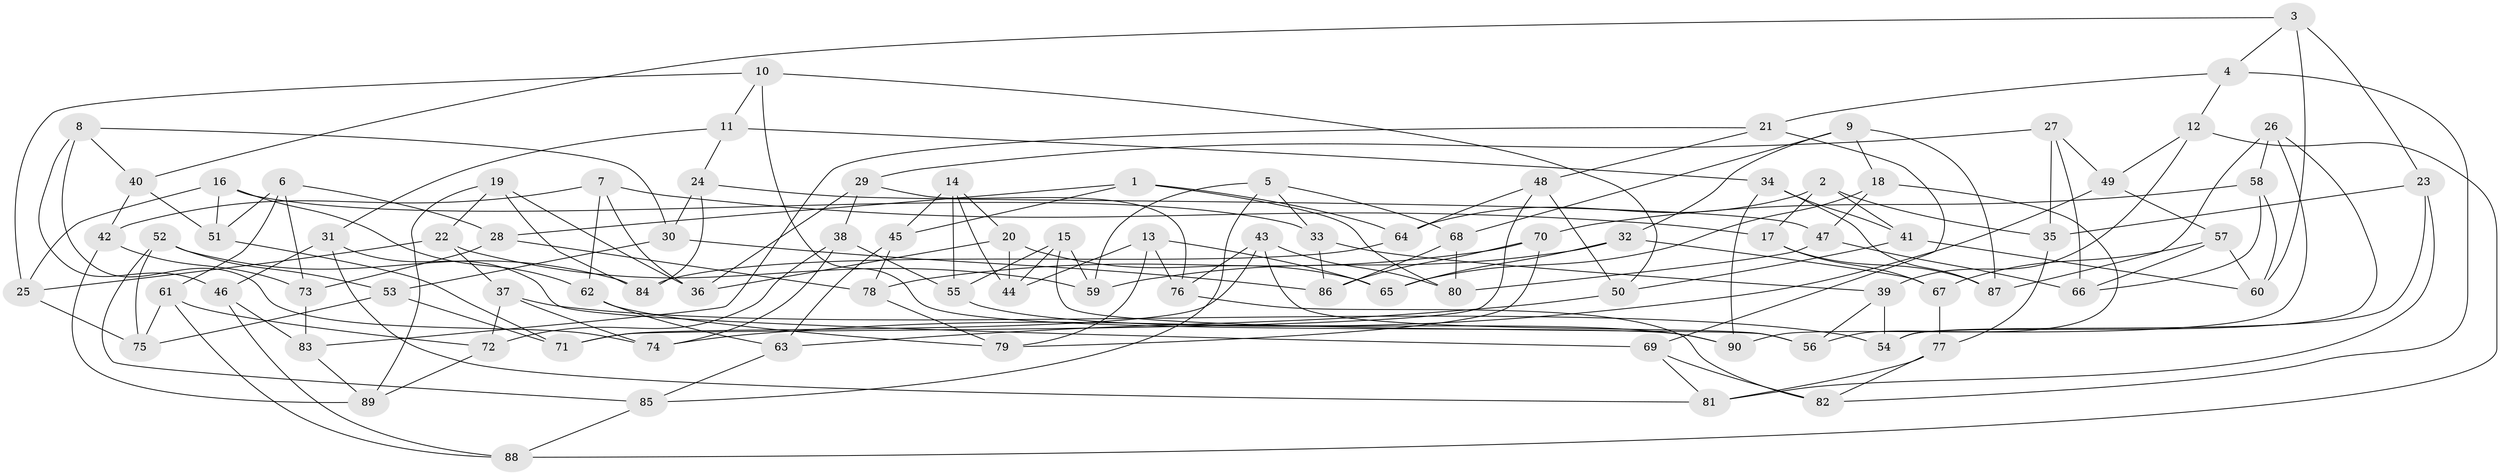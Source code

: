// Generated by graph-tools (version 1.1) at 2025/16/03/09/25 04:16:31]
// undirected, 90 vertices, 180 edges
graph export_dot {
graph [start="1"]
  node [color=gray90,style=filled];
  1;
  2;
  3;
  4;
  5;
  6;
  7;
  8;
  9;
  10;
  11;
  12;
  13;
  14;
  15;
  16;
  17;
  18;
  19;
  20;
  21;
  22;
  23;
  24;
  25;
  26;
  27;
  28;
  29;
  30;
  31;
  32;
  33;
  34;
  35;
  36;
  37;
  38;
  39;
  40;
  41;
  42;
  43;
  44;
  45;
  46;
  47;
  48;
  49;
  50;
  51;
  52;
  53;
  54;
  55;
  56;
  57;
  58;
  59;
  60;
  61;
  62;
  63;
  64;
  65;
  66;
  67;
  68;
  69;
  70;
  71;
  72;
  73;
  74;
  75;
  76;
  77;
  78;
  79;
  80;
  81;
  82;
  83;
  84;
  85;
  86;
  87;
  88;
  89;
  90;
  1 -- 80;
  1 -- 64;
  1 -- 28;
  1 -- 45;
  2 -- 17;
  2 -- 41;
  2 -- 64;
  2 -- 35;
  3 -- 4;
  3 -- 40;
  3 -- 23;
  3 -- 60;
  4 -- 21;
  4 -- 82;
  4 -- 12;
  5 -- 68;
  5 -- 85;
  5 -- 33;
  5 -- 59;
  6 -- 73;
  6 -- 51;
  6 -- 61;
  6 -- 28;
  7 -- 62;
  7 -- 42;
  7 -- 17;
  7 -- 36;
  8 -- 30;
  8 -- 74;
  8 -- 46;
  8 -- 40;
  9 -- 32;
  9 -- 68;
  9 -- 18;
  9 -- 87;
  10 -- 50;
  10 -- 90;
  10 -- 25;
  10 -- 11;
  11 -- 31;
  11 -- 34;
  11 -- 24;
  12 -- 49;
  12 -- 88;
  12 -- 39;
  13 -- 44;
  13 -- 79;
  13 -- 65;
  13 -- 76;
  14 -- 44;
  14 -- 55;
  14 -- 45;
  14 -- 20;
  15 -- 55;
  15 -- 44;
  15 -- 56;
  15 -- 59;
  16 -- 25;
  16 -- 33;
  16 -- 51;
  16 -- 62;
  17 -- 87;
  17 -- 67;
  18 -- 56;
  18 -- 47;
  18 -- 65;
  19 -- 36;
  19 -- 22;
  19 -- 84;
  19 -- 89;
  20 -- 44;
  20 -- 65;
  20 -- 36;
  21 -- 83;
  21 -- 69;
  21 -- 48;
  22 -- 25;
  22 -- 37;
  22 -- 59;
  23 -- 54;
  23 -- 35;
  23 -- 81;
  24 -- 84;
  24 -- 30;
  24 -- 47;
  25 -- 75;
  26 -- 54;
  26 -- 87;
  26 -- 90;
  26 -- 58;
  27 -- 66;
  27 -- 49;
  27 -- 29;
  27 -- 35;
  28 -- 73;
  28 -- 78;
  29 -- 38;
  29 -- 36;
  29 -- 76;
  30 -- 53;
  30 -- 86;
  31 -- 81;
  31 -- 69;
  31 -- 46;
  32 -- 67;
  32 -- 59;
  32 -- 65;
  33 -- 39;
  33 -- 86;
  34 -- 41;
  34 -- 90;
  34 -- 87;
  35 -- 77;
  37 -- 72;
  37 -- 74;
  37 -- 54;
  38 -- 74;
  38 -- 72;
  38 -- 55;
  39 -- 54;
  39 -- 56;
  40 -- 42;
  40 -- 51;
  41 -- 60;
  41 -- 50;
  42 -- 73;
  42 -- 89;
  43 -- 71;
  43 -- 56;
  43 -- 80;
  43 -- 76;
  45 -- 63;
  45 -- 78;
  46 -- 83;
  46 -- 88;
  47 -- 80;
  47 -- 66;
  48 -- 64;
  48 -- 71;
  48 -- 50;
  49 -- 57;
  49 -- 74;
  50 -- 63;
  51 -- 71;
  52 -- 84;
  52 -- 53;
  52 -- 85;
  52 -- 75;
  53 -- 75;
  53 -- 71;
  55 -- 90;
  57 -- 67;
  57 -- 66;
  57 -- 60;
  58 -- 60;
  58 -- 70;
  58 -- 66;
  61 -- 75;
  61 -- 88;
  61 -- 72;
  62 -- 63;
  62 -- 79;
  63 -- 85;
  64 -- 84;
  67 -- 77;
  68 -- 86;
  68 -- 80;
  69 -- 81;
  69 -- 82;
  70 -- 78;
  70 -- 86;
  70 -- 79;
  72 -- 89;
  73 -- 83;
  76 -- 82;
  77 -- 82;
  77 -- 81;
  78 -- 79;
  83 -- 89;
  85 -- 88;
}
